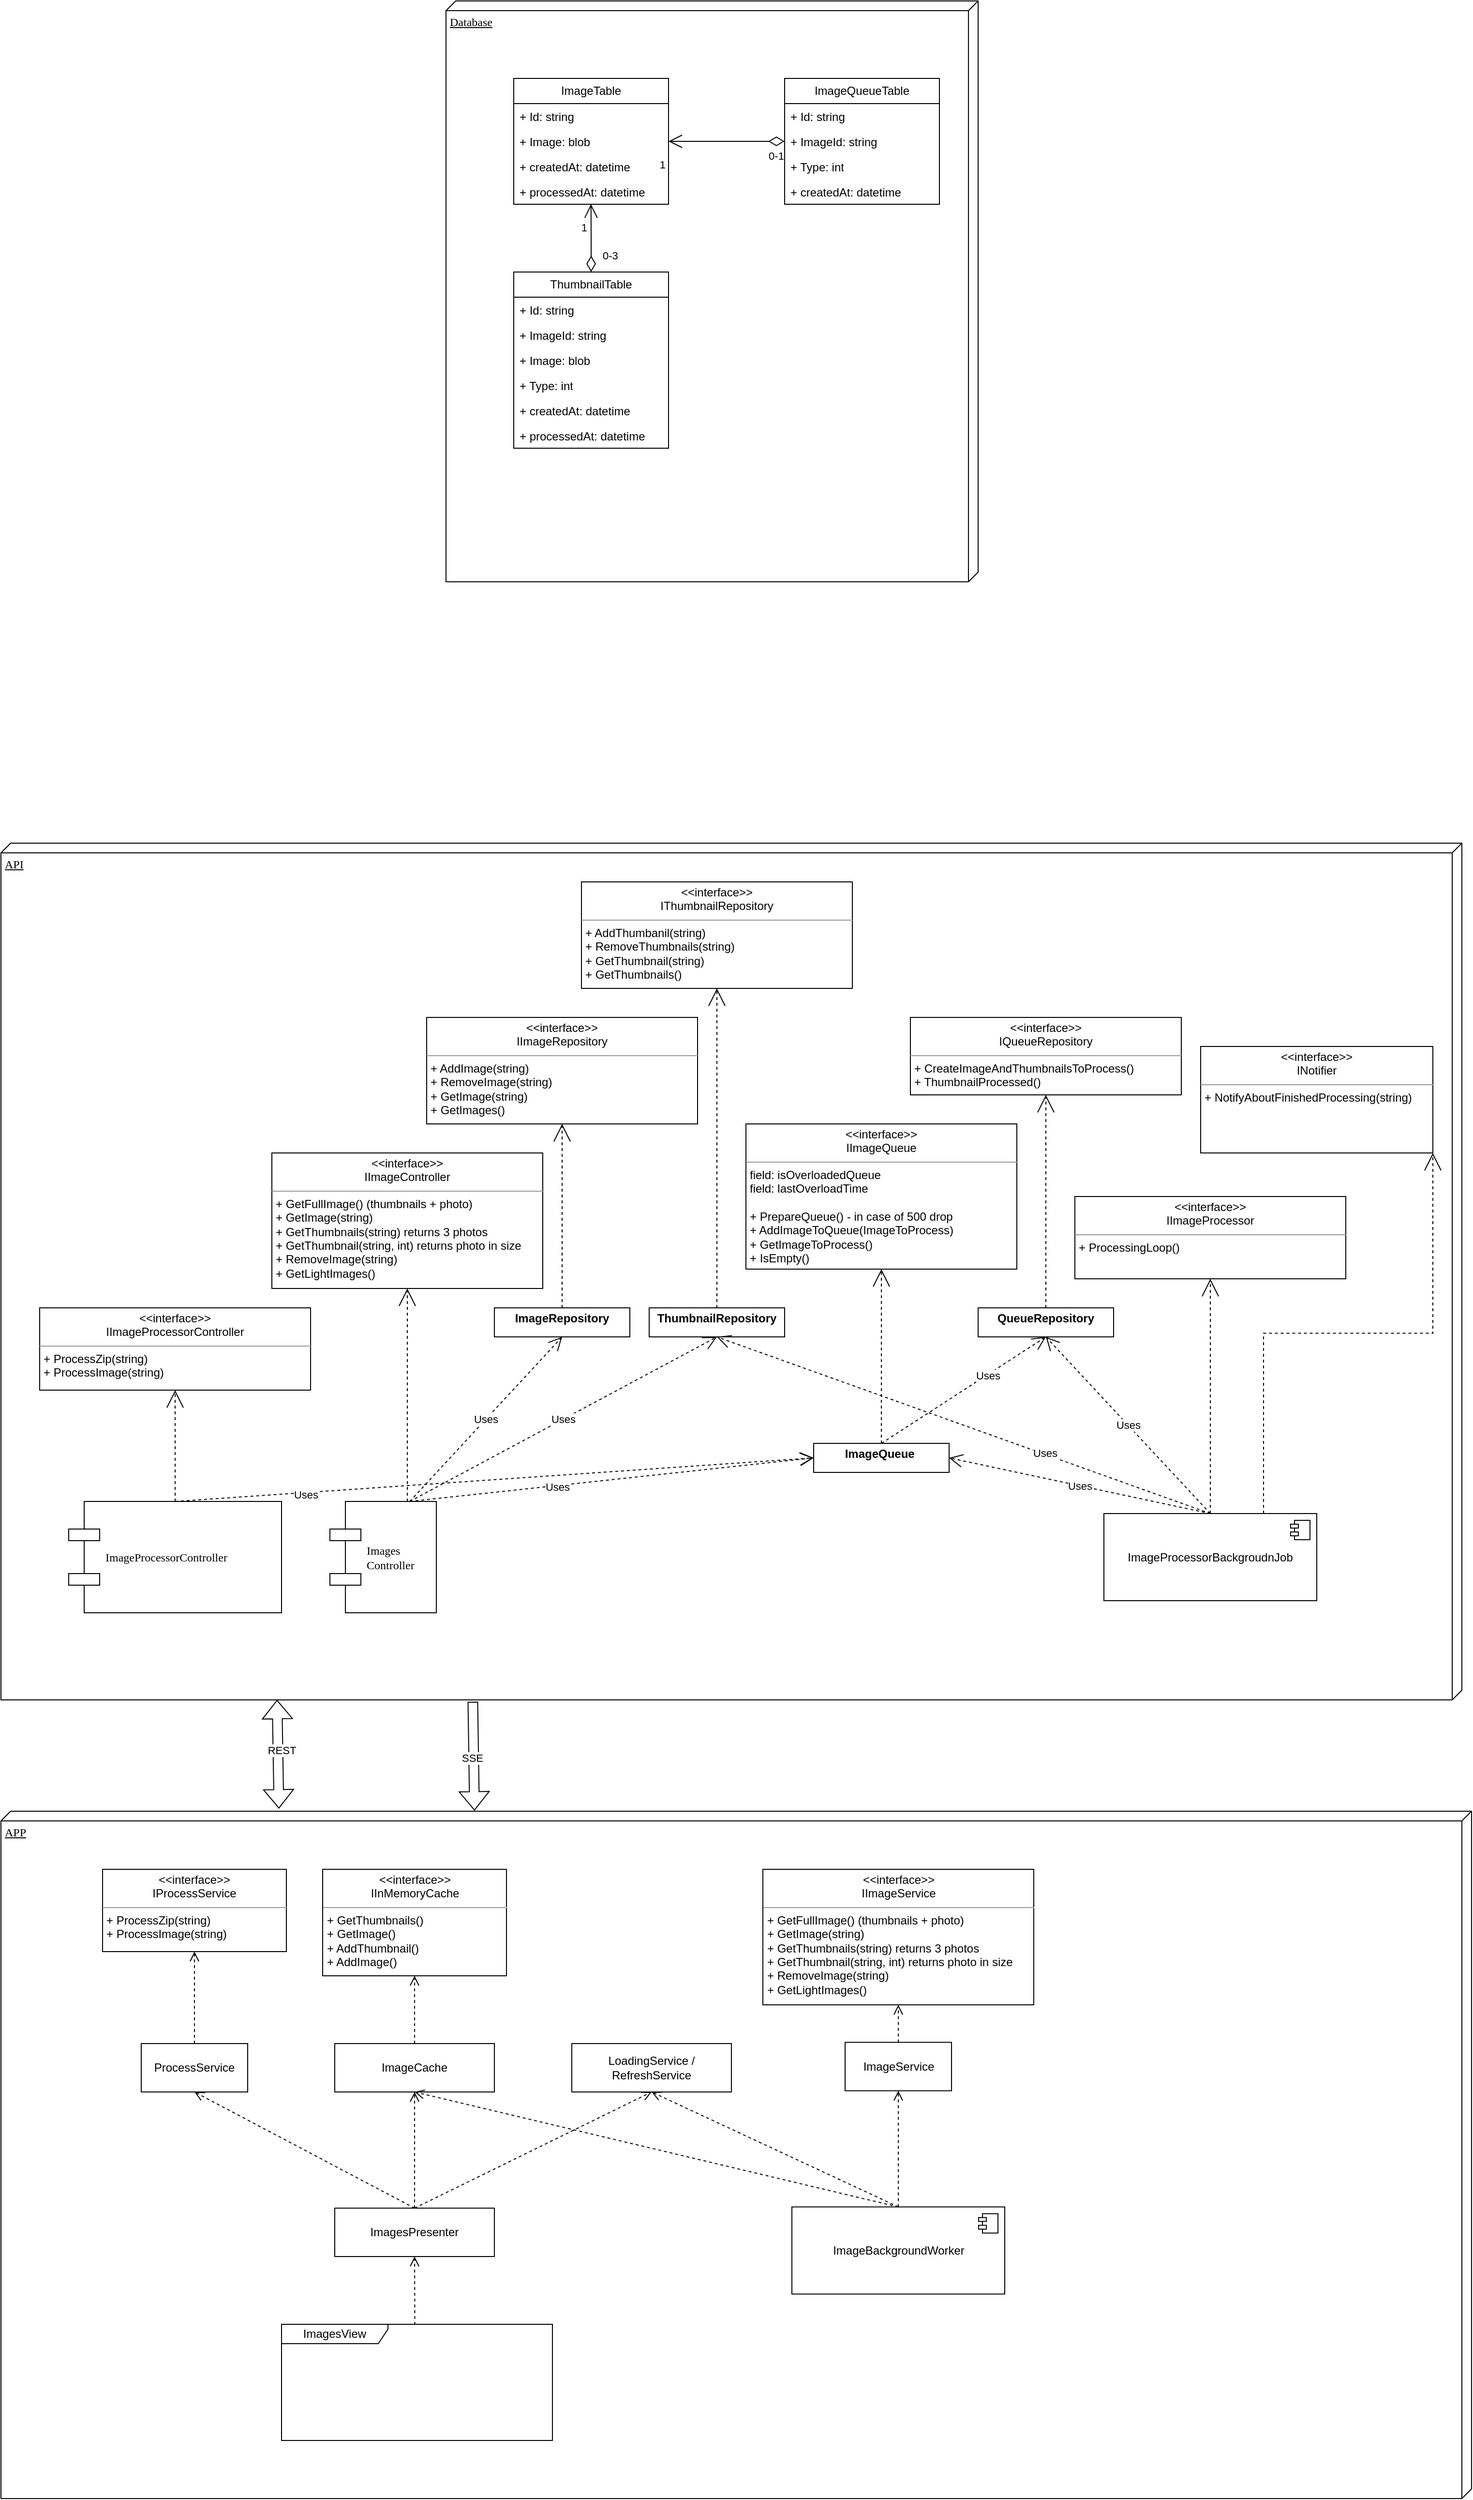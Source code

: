 <mxfile version="22.1.5" type="device">
  <diagram name="Page-1" id="5f0bae14-7c28-e335-631c-24af17079c00">
    <mxGraphModel dx="1684" dy="2190" grid="1" gridSize="10" guides="1" tooltips="1" connect="1" arrows="1" fold="1" page="1" pageScale="1" pageWidth="1100" pageHeight="850" background="none" math="0" shadow="0">
      <root>
        <mxCell id="0" />
        <mxCell id="1" parent="0" />
        <mxCell id="39150e848f15840c-1" value="API" style="verticalAlign=top;align=left;spacingTop=8;spacingLeft=2;spacingRight=12;shape=cube;size=10;direction=south;fontStyle=4;html=1;rounded=0;shadow=0;comic=0;labelBackgroundColor=none;strokeWidth=1;fontFamily=Verdana;fontSize=12" parent="1" vertex="1">
          <mxGeometry x="-210" y="-450" width="1510" height="885" as="geometry" />
        </mxCell>
        <mxCell id="39150e848f15840c-3" value="APP" style="verticalAlign=top;align=left;spacingTop=8;spacingLeft=2;spacingRight=12;shape=cube;size=10;direction=south;fontStyle=4;html=1;rounded=0;shadow=0;comic=0;labelBackgroundColor=none;strokeWidth=1;fontFamily=Verdana;fontSize=12" parent="1" vertex="1">
          <mxGeometry x="-210" y="550" width="1520" height="710" as="geometry" />
        </mxCell>
        <mxCell id="39150e848f15840c-5" value="Images &lt;br&gt;Controller" style="shape=component;align=left;spacingLeft=36;rounded=0;shadow=0;comic=0;labelBackgroundColor=none;strokeWidth=1;fontFamily=Verdana;fontSize=12;html=1;" parent="1" vertex="1">
          <mxGeometry x="130" y="230" width="110" height="115" as="geometry" />
        </mxCell>
        <mxCell id="39150e848f15840c-15" style="edgeStyle=orthogonalEdgeStyle;rounded=0;html=1;labelBackgroundColor=none;startArrow=none;startFill=0;startSize=8;endArrow=open;endFill=0;endSize=16;fontFamily=Verdana;fontSize=12;dashed=1;entryX=0.5;entryY=1;entryDx=0;entryDy=0;" parent="1" source="39150e848f15840c-5" target="XeWzCBWgDzsIYF1ibKdJ-19" edge="1">
          <mxGeometry relative="1" as="geometry">
            <Array as="points">
              <mxPoint x="210" y="20" />
              <mxPoint x="210" y="20" />
            </Array>
            <mxPoint x="150" y="30" as="targetPoint" />
          </mxGeometry>
        </mxCell>
        <mxCell id="XeWzCBWgDzsIYF1ibKdJ-2" value="" style="shape=flexArrow;endArrow=classic;startArrow=classic;html=1;rounded=0;entryX=1;entryY=0.811;entryDx=0;entryDy=0;entryPerimeter=0;exitX=-0.004;exitY=0.811;exitDx=0;exitDy=0;exitPerimeter=0;" parent="1" source="39150e848f15840c-3" target="39150e848f15840c-1" edge="1">
          <mxGeometry width="100" height="100" relative="1" as="geometry">
            <mxPoint x="340" y="520" as="sourcePoint" />
            <mxPoint x="360" y="380" as="targetPoint" />
            <Array as="points" />
          </mxGeometry>
        </mxCell>
        <mxCell id="XeWzCBWgDzsIYF1ibKdJ-4" value="REST" style="edgeLabel;html=1;align=center;verticalAlign=middle;resizable=0;points=[];" parent="XeWzCBWgDzsIYF1ibKdJ-2" vertex="1" connectable="0">
          <mxGeometry x="-0.224" y="-2" relative="1" as="geometry">
            <mxPoint x="1" y="-17" as="offset" />
          </mxGeometry>
        </mxCell>
        <mxCell id="XeWzCBWgDzsIYF1ibKdJ-5" value="" style="shape=flexArrow;endArrow=classic;html=1;rounded=0;exitX=1.002;exitY=0.677;exitDx=0;exitDy=0;exitPerimeter=0;entryX=-0.001;entryY=0.678;entryDx=0;entryDy=0;entryPerimeter=0;" parent="1" source="39150e848f15840c-1" target="39150e848f15840c-3" edge="1">
          <mxGeometry width="50" height="50" relative="1" as="geometry">
            <mxPoint x="410" y="510" as="sourcePoint" />
            <mxPoint x="420" y="610" as="targetPoint" />
          </mxGeometry>
        </mxCell>
        <mxCell id="XeWzCBWgDzsIYF1ibKdJ-6" value="SSE" style="edgeLabel;html=1;align=center;verticalAlign=middle;resizable=0;points=[];" parent="XeWzCBWgDzsIYF1ibKdJ-5" vertex="1" connectable="0">
          <mxGeometry x="0.036" y="4" relative="1" as="geometry">
            <mxPoint x="-6" as="offset" />
          </mxGeometry>
        </mxCell>
        <mxCell id="XeWzCBWgDzsIYF1ibKdJ-19" value="&lt;p style=&quot;margin:0px;margin-top:4px;text-align:center;&quot;&gt;&amp;lt;&amp;lt;interface&amp;gt;&amp;gt;&lt;br style=&quot;border-color: var(--border-color); font-family: Verdana;&quot;&gt;IImageController&lt;/p&gt;&lt;hr size=&quot;1&quot;&gt;&lt;p style=&quot;margin:0px;margin-left:4px;&quot;&gt;+ GetFullImage() (thumbnails + photo)&lt;br&gt;+ GetImage(string)&lt;/p&gt;&lt;p style=&quot;margin:0px;margin-left:4px;&quot;&gt;+ GetThumbnails(string) returns 3 photos&amp;nbsp;&lt;/p&gt;&lt;p style=&quot;margin:0px;margin-left:4px;&quot;&gt;+ GetThumbnail(string, int) returns photo in size&lt;br&gt;&lt;/p&gt;&lt;p style=&quot;margin:0px;margin-left:4px;&quot;&gt;+ RemoveImage(string)&lt;/p&gt;&lt;p style=&quot;margin:0px;margin-left:4px;&quot;&gt;+ GetLightImages()&lt;/p&gt;" style="verticalAlign=top;align=left;overflow=fill;fontSize=12;fontFamily=Helvetica;html=1;whiteSpace=wrap;" parent="1" vertex="1">
          <mxGeometry x="70" y="-130" width="280" height="140" as="geometry" />
        </mxCell>
        <mxCell id="XeWzCBWgDzsIYF1ibKdJ-20" value="&lt;p style=&quot;margin:0px;margin-top:4px;text-align:center;&quot;&gt;&amp;lt;&amp;lt;interface&amp;gt;&amp;gt;&lt;br style=&quot;border-color: var(--border-color); font-family: Verdana;&quot;&gt;IImageProcessorController&lt;/p&gt;&lt;hr size=&quot;1&quot;&gt;&lt;p style=&quot;margin:0px;margin-left:4px;&quot;&gt;+ ProcessZip(string)&lt;br&gt;+ ProcessImage(string)&lt;/p&gt;" style="verticalAlign=top;align=left;overflow=fill;fontSize=12;fontFamily=Helvetica;html=1;whiteSpace=wrap;" parent="1" vertex="1">
          <mxGeometry x="-170" y="30" width="280" height="85" as="geometry" />
        </mxCell>
        <mxCell id="XeWzCBWgDzsIYF1ibKdJ-21" value="ImageProcessorController" style="shape=component;align=left;spacingLeft=36;rounded=0;shadow=0;comic=0;labelBackgroundColor=none;strokeWidth=1;fontFamily=Verdana;fontSize=12;html=1;" parent="1" vertex="1">
          <mxGeometry x="-140" y="230" width="220" height="115" as="geometry" />
        </mxCell>
        <mxCell id="XeWzCBWgDzsIYF1ibKdJ-22" style="edgeStyle=orthogonalEdgeStyle;rounded=0;html=1;labelBackgroundColor=none;startArrow=none;startFill=0;startSize=8;endArrow=open;endFill=0;endSize=16;fontFamily=Verdana;fontSize=12;dashed=1;entryX=0.5;entryY=1;entryDx=0;entryDy=0;" parent="1" source="XeWzCBWgDzsIYF1ibKdJ-21" target="XeWzCBWgDzsIYF1ibKdJ-20" edge="1">
          <mxGeometry relative="1" as="geometry">
            <Array as="points" />
            <mxPoint x="480" y="-250" as="sourcePoint" />
            <mxPoint x="220" y="-20" as="targetPoint" />
          </mxGeometry>
        </mxCell>
        <mxCell id="XeWzCBWgDzsIYF1ibKdJ-23" value="&lt;p style=&quot;margin:0px;margin-top:4px;text-align:center;&quot;&gt;&amp;lt;&amp;lt;interface&amp;gt;&amp;gt;&lt;br style=&quot;border-color: var(--border-color); font-family: Verdana;&quot;&gt;IQueueRepository&lt;/p&gt;&lt;hr size=&quot;1&quot;&gt;&lt;p style=&quot;margin:0px;margin-left:4px;&quot;&gt;+ CreateImageAndThumbnailsToProcess()&lt;/p&gt;&lt;p style=&quot;margin:0px;margin-left:4px;&quot;&gt;+ ThumbnailProcessed()&lt;/p&gt;" style="verticalAlign=top;align=left;overflow=fill;fontSize=12;fontFamily=Helvetica;html=1;whiteSpace=wrap;" parent="1" vertex="1">
          <mxGeometry x="730" y="-270" width="280" height="80" as="geometry" />
        </mxCell>
        <mxCell id="XeWzCBWgDzsIYF1ibKdJ-24" value="&lt;p style=&quot;margin:0px;margin-top:4px;text-align:center;&quot;&gt;&amp;lt;&amp;lt;interface&amp;gt;&amp;gt;&lt;br style=&quot;border-color: var(--border-color); font-family: Verdana;&quot;&gt;IImageQueue&lt;/p&gt;&lt;hr size=&quot;1&quot;&gt;&lt;p style=&quot;margin:0px;margin-left:4px;&quot;&gt;field: isOverloadedQueue&lt;/p&gt;&lt;p style=&quot;margin:0px;margin-left:4px;&quot;&gt;field: lastOverloadTime&lt;/p&gt;&lt;p style=&quot;margin:0px;margin-left:4px;&quot;&gt;&lt;br&gt;&lt;/p&gt;&lt;p style=&quot;margin:0px;margin-left:4px;&quot;&gt;+ PrepareQueue() - in case of 500 drop&lt;/p&gt;&lt;p style=&quot;margin:0px;margin-left:4px;&quot;&gt;+ AddImageToQueue(ImageToProcess)&lt;/p&gt;&lt;p style=&quot;margin:0px;margin-left:4px;&quot;&gt;+ GetImageToProcess()&lt;/p&gt;&lt;p style=&quot;margin:0px;margin-left:4px;&quot;&gt;+ IsEmpty()&lt;/p&gt;" style="verticalAlign=top;align=left;overflow=fill;fontSize=12;fontFamily=Helvetica;html=1;whiteSpace=wrap;" parent="1" vertex="1">
          <mxGeometry x="560" y="-160" width="280" height="150" as="geometry" />
        </mxCell>
        <mxCell id="XeWzCBWgDzsIYF1ibKdJ-25" value="&lt;p style=&quot;margin:0px;margin-top:4px;text-align:center;&quot;&gt;&amp;lt;&amp;lt;interface&amp;gt;&amp;gt;&lt;br style=&quot;border-color: var(--border-color); font-family: Verdana;&quot;&gt;IImageProcessor&lt;/p&gt;&lt;hr size=&quot;1&quot;&gt;&lt;p style=&quot;margin:0px;margin-left:4px;&quot;&gt;+ ProcessingLoop()&lt;/p&gt;" style="verticalAlign=top;align=left;overflow=fill;fontSize=12;fontFamily=Helvetica;html=1;whiteSpace=wrap;" parent="1" vertex="1">
          <mxGeometry x="900" y="-85" width="280" height="85" as="geometry" />
        </mxCell>
        <mxCell id="XeWzCBWgDzsIYF1ibKdJ-26" value="&lt;p style=&quot;margin:0px;margin-top:4px;text-align:center;&quot;&gt;&lt;b&gt;ImageQueue&lt;/b&gt;&lt;span style=&quot;background-color: initial; text-align: left;&quot;&gt;&amp;nbsp;&lt;/span&gt;&lt;/p&gt;" style="verticalAlign=top;align=left;overflow=fill;fontSize=12;fontFamily=Helvetica;html=1;whiteSpace=wrap;" parent="1" vertex="1">
          <mxGeometry x="630" y="170" width="140" height="30" as="geometry" />
        </mxCell>
        <mxCell id="XeWzCBWgDzsIYF1ibKdJ-28" value="Uses" style="endArrow=open;endSize=12;dashed=1;html=1;rounded=0;entryX=0;entryY=0.5;entryDx=0;entryDy=0;exitX=0.5;exitY=0;exitDx=0;exitDy=0;" parent="1" source="XeWzCBWgDzsIYF1ibKdJ-21" target="XeWzCBWgDzsIYF1ibKdJ-26" edge="1">
          <mxGeometry x="-0.59" y="-2" width="160" relative="1" as="geometry">
            <mxPoint x="560" y="50" as="sourcePoint" />
            <mxPoint x="720" y="50" as="targetPoint" />
            <Array as="points" />
            <mxPoint as="offset" />
          </mxGeometry>
        </mxCell>
        <mxCell id="XeWzCBWgDzsIYF1ibKdJ-29" value="Uses" style="endArrow=open;endSize=12;dashed=1;html=1;rounded=0;exitX=0.75;exitY=0;exitDx=0;exitDy=0;entryX=0;entryY=0.5;entryDx=0;entryDy=0;" parent="1" source="39150e848f15840c-5" target="XeWzCBWgDzsIYF1ibKdJ-26" edge="1">
          <mxGeometry x="-0.272" y="-1" width="160" relative="1" as="geometry">
            <mxPoint x="400" y="240" as="sourcePoint" />
            <mxPoint x="640" y="180" as="targetPoint" />
            <mxPoint as="offset" />
          </mxGeometry>
        </mxCell>
        <mxCell id="XeWzCBWgDzsIYF1ibKdJ-30" style="edgeStyle=orthogonalEdgeStyle;rounded=0;html=1;labelBackgroundColor=none;startArrow=none;startFill=0;startSize=8;endArrow=open;endFill=0;endSize=16;fontFamily=Verdana;fontSize=12;dashed=1;entryX=0.5;entryY=1;entryDx=0;entryDy=0;exitX=0.5;exitY=0;exitDx=0;exitDy=0;" parent="1" source="XeWzCBWgDzsIYF1ibKdJ-26" target="XeWzCBWgDzsIYF1ibKdJ-24" edge="1">
          <mxGeometry relative="1" as="geometry">
            <Array as="points" />
            <mxPoint x="400" y="240" as="sourcePoint" />
            <mxPoint x="400" y="90" as="targetPoint" />
          </mxGeometry>
        </mxCell>
        <mxCell id="XeWzCBWgDzsIYF1ibKdJ-32" value="ImageProcessorBackgroudnJob" style="html=1;dropTarget=0;whiteSpace=wrap;" parent="1" vertex="1">
          <mxGeometry x="930" y="242.5" width="220" height="90" as="geometry" />
        </mxCell>
        <mxCell id="XeWzCBWgDzsIYF1ibKdJ-33" value="" style="shape=module;jettyWidth=8;jettyHeight=4;" parent="XeWzCBWgDzsIYF1ibKdJ-32" vertex="1">
          <mxGeometry x="1" width="20" height="20" relative="1" as="geometry">
            <mxPoint x="-27" y="7" as="offset" />
          </mxGeometry>
        </mxCell>
        <mxCell id="XeWzCBWgDzsIYF1ibKdJ-34" value="Uses" style="endArrow=open;endSize=12;dashed=1;html=1;rounded=0;entryX=1;entryY=0.5;entryDx=0;entryDy=0;exitX=0.5;exitY=0;exitDx=0;exitDy=0;" parent="1" source="XeWzCBWgDzsIYF1ibKdJ-32" target="XeWzCBWgDzsIYF1ibKdJ-26" edge="1">
          <mxGeometry width="160" relative="1" as="geometry">
            <mxPoint x="400" y="240" as="sourcePoint" />
            <mxPoint x="620" y="180" as="targetPoint" />
          </mxGeometry>
        </mxCell>
        <mxCell id="XeWzCBWgDzsIYF1ibKdJ-36" style="edgeStyle=orthogonalEdgeStyle;rounded=0;html=1;labelBackgroundColor=none;startArrow=none;startFill=0;startSize=8;endArrow=open;endFill=0;endSize=16;fontFamily=Verdana;fontSize=12;dashed=1;entryX=0.5;entryY=1;entryDx=0;entryDy=0;exitX=0.5;exitY=0;exitDx=0;exitDy=0;" parent="1" source="XeWzCBWgDzsIYF1ibKdJ-32" target="XeWzCBWgDzsIYF1ibKdJ-25" edge="1">
          <mxGeometry relative="1" as="geometry">
            <Array as="points" />
            <mxPoint x="620" y="150" as="sourcePoint" />
            <mxPoint x="620" as="targetPoint" />
          </mxGeometry>
        </mxCell>
        <mxCell id="XeWzCBWgDzsIYF1ibKdJ-37" value="&lt;p style=&quot;margin:0px;margin-top:4px;text-align:center;&quot;&gt;&amp;lt;&amp;lt;interface&amp;gt;&amp;gt;&lt;br style=&quot;border-color: var(--border-color); font-family: Verdana;&quot;&gt;IImageRepository&lt;/p&gt;&lt;hr size=&quot;1&quot;&gt;&lt;p style=&quot;margin:0px;margin-left:4px;&quot;&gt;+ AddImage(string&lt;span style=&quot;background-color: initial;&quot;&gt;)&lt;/span&gt;&lt;/p&gt;&lt;p style=&quot;margin:0px;margin-left:4px;&quot;&gt;&lt;span style=&quot;background-color: initial;&quot;&gt;+ RemoveImage(string)&lt;/span&gt;&lt;/p&gt;&lt;p style=&quot;margin:0px;margin-left:4px;&quot;&gt;+ GetImage(string)&lt;/p&gt;&lt;p style=&quot;margin:0px;margin-left:4px;&quot;&gt;+ GetImages()&lt;/p&gt;" style="verticalAlign=top;align=left;overflow=fill;fontSize=12;fontFamily=Helvetica;html=1;whiteSpace=wrap;" parent="1" vertex="1">
          <mxGeometry x="230" y="-270" width="280" height="110" as="geometry" />
        </mxCell>
        <mxCell id="XeWzCBWgDzsIYF1ibKdJ-38" value="Database" style="verticalAlign=top;align=left;spacingTop=8;spacingLeft=2;spacingRight=12;shape=cube;size=10;direction=south;fontStyle=4;html=1;rounded=0;shadow=0;comic=0;labelBackgroundColor=none;strokeWidth=1;fontFamily=Verdana;fontSize=12" parent="1" vertex="1">
          <mxGeometry x="250" y="-1320" width="550" height="600" as="geometry" />
        </mxCell>
        <mxCell id="XeWzCBWgDzsIYF1ibKdJ-40" value="ImageTable" style="swimlane;fontStyle=0;childLayout=stackLayout;horizontal=1;startSize=26;fillColor=none;horizontalStack=0;resizeParent=1;resizeParentMax=0;resizeLast=0;collapsible=1;marginBottom=0;whiteSpace=wrap;html=1;" parent="1" vertex="1">
          <mxGeometry x="320" y="-1240" width="160" height="130" as="geometry">
            <mxRectangle x="110" y="-1250" width="100" height="30" as="alternateBounds" />
          </mxGeometry>
        </mxCell>
        <mxCell id="XeWzCBWgDzsIYF1ibKdJ-41" value="+ Id: string" style="text;strokeColor=none;fillColor=none;align=left;verticalAlign=top;spacingLeft=4;spacingRight=4;overflow=hidden;rotatable=0;points=[[0,0.5],[1,0.5]];portConstraint=eastwest;whiteSpace=wrap;html=1;" parent="XeWzCBWgDzsIYF1ibKdJ-40" vertex="1">
          <mxGeometry y="26" width="160" height="26" as="geometry" />
        </mxCell>
        <mxCell id="XeWzCBWgDzsIYF1ibKdJ-42" value="+ Image: blob" style="text;strokeColor=none;fillColor=none;align=left;verticalAlign=top;spacingLeft=4;spacingRight=4;overflow=hidden;rotatable=0;points=[[0,0.5],[1,0.5]];portConstraint=eastwest;whiteSpace=wrap;html=1;" parent="XeWzCBWgDzsIYF1ibKdJ-40" vertex="1">
          <mxGeometry y="52" width="160" height="26" as="geometry" />
        </mxCell>
        <mxCell id="XeWzCBWgDzsIYF1ibKdJ-43" value="+ createdAt: datetime&lt;br&gt;" style="text;strokeColor=none;fillColor=none;align=left;verticalAlign=top;spacingLeft=4;spacingRight=4;overflow=hidden;rotatable=0;points=[[0,0.5],[1,0.5]];portConstraint=eastwest;whiteSpace=wrap;html=1;" parent="XeWzCBWgDzsIYF1ibKdJ-40" vertex="1">
          <mxGeometry y="78" width="160" height="26" as="geometry" />
        </mxCell>
        <mxCell id="XeWzCBWgDzsIYF1ibKdJ-44" value="+ processedAt: datetime" style="text;strokeColor=none;fillColor=none;align=left;verticalAlign=top;spacingLeft=4;spacingRight=4;overflow=hidden;rotatable=0;points=[[0,0.5],[1,0.5]];portConstraint=eastwest;whiteSpace=wrap;html=1;" parent="XeWzCBWgDzsIYF1ibKdJ-40" vertex="1">
          <mxGeometry y="104" width="160" height="26" as="geometry" />
        </mxCell>
        <mxCell id="XeWzCBWgDzsIYF1ibKdJ-55" value="ThumbnailTable" style="swimlane;fontStyle=0;childLayout=stackLayout;horizontal=1;startSize=26;fillColor=none;horizontalStack=0;resizeParent=1;resizeParentMax=0;resizeLast=0;collapsible=1;marginBottom=0;whiteSpace=wrap;html=1;" parent="1" vertex="1">
          <mxGeometry x="320" y="-1040" width="160" height="182" as="geometry">
            <mxRectangle x="110" y="-1250" width="100" height="30" as="alternateBounds" />
          </mxGeometry>
        </mxCell>
        <mxCell id="XeWzCBWgDzsIYF1ibKdJ-62" value="+ Id: string&lt;br&gt;&lt;br&gt;" style="text;strokeColor=none;fillColor=none;align=left;verticalAlign=top;spacingLeft=4;spacingRight=4;overflow=hidden;rotatable=0;points=[[0,0.5],[1,0.5]];portConstraint=eastwest;whiteSpace=wrap;html=1;" parent="XeWzCBWgDzsIYF1ibKdJ-55" vertex="1">
          <mxGeometry y="26" width="160" height="26" as="geometry" />
        </mxCell>
        <mxCell id="XeWzCBWgDzsIYF1ibKdJ-56" value="+ ImageId: string&lt;br&gt;" style="text;strokeColor=none;fillColor=none;align=left;verticalAlign=top;spacingLeft=4;spacingRight=4;overflow=hidden;rotatable=0;points=[[0,0.5],[1,0.5]];portConstraint=eastwest;whiteSpace=wrap;html=1;" parent="XeWzCBWgDzsIYF1ibKdJ-55" vertex="1">
          <mxGeometry y="52" width="160" height="26" as="geometry" />
        </mxCell>
        <mxCell id="XeWzCBWgDzsIYF1ibKdJ-57" value="+ Image: blob" style="text;strokeColor=none;fillColor=none;align=left;verticalAlign=top;spacingLeft=4;spacingRight=4;overflow=hidden;rotatable=0;points=[[0,0.5],[1,0.5]];portConstraint=eastwest;whiteSpace=wrap;html=1;" parent="XeWzCBWgDzsIYF1ibKdJ-55" vertex="1">
          <mxGeometry y="78" width="160" height="26" as="geometry" />
        </mxCell>
        <mxCell id="XeWzCBWgDzsIYF1ibKdJ-78" value="+ Type: int" style="text;strokeColor=none;fillColor=none;align=left;verticalAlign=top;spacingLeft=4;spacingRight=4;overflow=hidden;rotatable=0;points=[[0,0.5],[1,0.5]];portConstraint=eastwest;whiteSpace=wrap;html=1;" parent="XeWzCBWgDzsIYF1ibKdJ-55" vertex="1">
          <mxGeometry y="104" width="160" height="26" as="geometry" />
        </mxCell>
        <mxCell id="XeWzCBWgDzsIYF1ibKdJ-58" value="+ createdAt: datetime&lt;br&gt;" style="text;strokeColor=none;fillColor=none;align=left;verticalAlign=top;spacingLeft=4;spacingRight=4;overflow=hidden;rotatable=0;points=[[0,0.5],[1,0.5]];portConstraint=eastwest;whiteSpace=wrap;html=1;" parent="XeWzCBWgDzsIYF1ibKdJ-55" vertex="1">
          <mxGeometry y="130" width="160" height="26" as="geometry" />
        </mxCell>
        <mxCell id="XeWzCBWgDzsIYF1ibKdJ-59" value="+ processedAt: datetime" style="text;strokeColor=none;fillColor=none;align=left;verticalAlign=top;spacingLeft=4;spacingRight=4;overflow=hidden;rotatable=0;points=[[0,0.5],[1,0.5]];portConstraint=eastwest;whiteSpace=wrap;html=1;" parent="XeWzCBWgDzsIYF1ibKdJ-55" vertex="1">
          <mxGeometry y="156" width="160" height="26" as="geometry" />
        </mxCell>
        <mxCell id="XeWzCBWgDzsIYF1ibKdJ-73" value="ImageQueueTable" style="swimlane;fontStyle=0;childLayout=stackLayout;horizontal=1;startSize=26;fillColor=none;horizontalStack=0;resizeParent=1;resizeParentMax=0;resizeLast=0;collapsible=1;marginBottom=0;whiteSpace=wrap;html=1;" parent="1" vertex="1">
          <mxGeometry x="600" y="-1240" width="160" height="130" as="geometry">
            <mxRectangle x="110" y="-1250" width="100" height="30" as="alternateBounds" />
          </mxGeometry>
        </mxCell>
        <mxCell id="XeWzCBWgDzsIYF1ibKdJ-74" value="+ Id: string" style="text;strokeColor=none;fillColor=none;align=left;verticalAlign=top;spacingLeft=4;spacingRight=4;overflow=hidden;rotatable=0;points=[[0,0.5],[1,0.5]];portConstraint=eastwest;whiteSpace=wrap;html=1;" parent="XeWzCBWgDzsIYF1ibKdJ-73" vertex="1">
          <mxGeometry y="26" width="160" height="26" as="geometry" />
        </mxCell>
        <mxCell id="XeWzCBWgDzsIYF1ibKdJ-75" value="+ ImageId: string" style="text;strokeColor=none;fillColor=none;align=left;verticalAlign=top;spacingLeft=4;spacingRight=4;overflow=hidden;rotatable=0;points=[[0,0.5],[1,0.5]];portConstraint=eastwest;whiteSpace=wrap;html=1;" parent="XeWzCBWgDzsIYF1ibKdJ-73" vertex="1">
          <mxGeometry y="52" width="160" height="26" as="geometry" />
        </mxCell>
        <mxCell id="XeWzCBWgDzsIYF1ibKdJ-85" value="+ Type: int" style="text;strokeColor=none;fillColor=none;align=left;verticalAlign=top;spacingLeft=4;spacingRight=4;overflow=hidden;rotatable=0;points=[[0,0.5],[1,0.5]];portConstraint=eastwest;whiteSpace=wrap;html=1;" parent="XeWzCBWgDzsIYF1ibKdJ-73" vertex="1">
          <mxGeometry y="78" width="160" height="26" as="geometry" />
        </mxCell>
        <mxCell id="XeWzCBWgDzsIYF1ibKdJ-76" value="+ createdAt: datetime&lt;br&gt;" style="text;strokeColor=none;fillColor=none;align=left;verticalAlign=top;spacingLeft=4;spacingRight=4;overflow=hidden;rotatable=0;points=[[0,0.5],[1,0.5]];portConstraint=eastwest;whiteSpace=wrap;html=1;" parent="XeWzCBWgDzsIYF1ibKdJ-73" vertex="1">
          <mxGeometry y="104" width="160" height="26" as="geometry" />
        </mxCell>
        <mxCell id="XeWzCBWgDzsIYF1ibKdJ-82" value="" style="endArrow=open;html=1;endSize=12;startArrow=diamondThin;startSize=14;startFill=0;edgeStyle=orthogonalEdgeStyle;rounded=0;entryX=0.499;entryY=0.996;entryDx=0;entryDy=0;entryPerimeter=0;exitX=0.5;exitY=0;exitDx=0;exitDy=0;" parent="1" source="XeWzCBWgDzsIYF1ibKdJ-55" target="XeWzCBWgDzsIYF1ibKdJ-44" edge="1">
          <mxGeometry relative="1" as="geometry">
            <mxPoint x="450" y="-1070" as="sourcePoint" />
            <mxPoint x="610" y="-1070" as="targetPoint" />
          </mxGeometry>
        </mxCell>
        <mxCell id="XeWzCBWgDzsIYF1ibKdJ-83" value="0-3" style="edgeLabel;resizable=0;html=1;align=left;verticalAlign=top;" parent="XeWzCBWgDzsIYF1ibKdJ-82" connectable="0" vertex="1">
          <mxGeometry x="-1" relative="1" as="geometry">
            <mxPoint x="10" y="-30" as="offset" />
          </mxGeometry>
        </mxCell>
        <mxCell id="XeWzCBWgDzsIYF1ibKdJ-84" value="1" style="edgeLabel;resizable=0;html=1;align=right;verticalAlign=top;" parent="XeWzCBWgDzsIYF1ibKdJ-82" connectable="0" vertex="1">
          <mxGeometry x="1" relative="1" as="geometry">
            <mxPoint x="-3" y="11" as="offset" />
          </mxGeometry>
        </mxCell>
        <mxCell id="XeWzCBWgDzsIYF1ibKdJ-90" value="" style="endArrow=open;html=1;endSize=12;startArrow=diamondThin;startSize=14;startFill=0;edgeStyle=orthogonalEdgeStyle;rounded=0;entryX=1;entryY=0.5;entryDx=0;entryDy=0;exitX=0;exitY=0.5;exitDx=0;exitDy=0;" parent="1" source="XeWzCBWgDzsIYF1ibKdJ-75" target="XeWzCBWgDzsIYF1ibKdJ-42" edge="1">
          <mxGeometry relative="1" as="geometry">
            <mxPoint x="410" y="-1030" as="sourcePoint" />
            <mxPoint x="410" y="-1100" as="targetPoint" />
          </mxGeometry>
        </mxCell>
        <mxCell id="XeWzCBWgDzsIYF1ibKdJ-92" value="1" style="edgeLabel;resizable=0;html=1;align=right;verticalAlign=top;" parent="XeWzCBWgDzsIYF1ibKdJ-90" connectable="0" vertex="1">
          <mxGeometry x="1" relative="1" as="geometry">
            <mxPoint x="-3" y="11" as="offset" />
          </mxGeometry>
        </mxCell>
        <mxCell id="XeWzCBWgDzsIYF1ibKdJ-93" value="0-1" style="edgeLabel;html=1;align=center;verticalAlign=middle;resizable=0;points=[];" parent="XeWzCBWgDzsIYF1ibKdJ-90" vertex="1" connectable="0">
          <mxGeometry x="-0.842" y="1" relative="1" as="geometry">
            <mxPoint y="14" as="offset" />
          </mxGeometry>
        </mxCell>
        <mxCell id="XeWzCBWgDzsIYF1ibKdJ-94" value="&lt;p style=&quot;margin:0px;margin-top:4px;text-align:center;&quot;&gt;&amp;lt;&amp;lt;interface&amp;gt;&amp;gt;&lt;br style=&quot;border-color: var(--border-color); font-family: Verdana;&quot;&gt;IThumbnailRepository&lt;/p&gt;&lt;hr size=&quot;1&quot;&gt;&lt;p style=&quot;margin:0px;margin-left:4px;&quot;&gt;+ AddThumbanil(string&lt;span style=&quot;background-color: initial;&quot;&gt;)&lt;/span&gt;&lt;/p&gt;&lt;p style=&quot;margin:0px;margin-left:4px;&quot;&gt;&lt;span style=&quot;background-color: initial;&quot;&gt;+ RemoveThumbnails(string)&lt;/span&gt;&lt;/p&gt;&lt;p style=&quot;margin:0px;margin-left:4px;&quot;&gt;+ GetThumbnail(string)&lt;/p&gt;&lt;p style=&quot;margin:0px;margin-left:4px;&quot;&gt;+ GetThumbnails()&lt;/p&gt;" style="verticalAlign=top;align=left;overflow=fill;fontSize=12;fontFamily=Helvetica;html=1;whiteSpace=wrap;" parent="1" vertex="1">
          <mxGeometry x="390" y="-410" width="280" height="110" as="geometry" />
        </mxCell>
        <mxCell id="XeWzCBWgDzsIYF1ibKdJ-95" value="&lt;p style=&quot;margin:0px;margin-top:4px;text-align:center;&quot;&gt;&lt;b&gt;ImageRepository&lt;/b&gt;&lt;/p&gt;&lt;p style=&quot;margin:0px;margin-top:4px;text-align:center;&quot;&gt;&lt;b&gt;&lt;br&gt;&lt;/b&gt;&lt;/p&gt;" style="verticalAlign=top;align=left;overflow=fill;fontSize=12;fontFamily=Helvetica;html=1;whiteSpace=wrap;" parent="1" vertex="1">
          <mxGeometry x="300" y="30" width="140" height="30" as="geometry" />
        </mxCell>
        <mxCell id="XeWzCBWgDzsIYF1ibKdJ-96" value="&lt;p style=&quot;margin:0px;margin-top:4px;text-align:center;&quot;&gt;&lt;b&gt;ThumbnailRepository&lt;/b&gt;&lt;/p&gt;" style="verticalAlign=top;align=left;overflow=fill;fontSize=12;fontFamily=Helvetica;html=1;whiteSpace=wrap;" parent="1" vertex="1">
          <mxGeometry x="460" y="30" width="140" height="30" as="geometry" />
        </mxCell>
        <mxCell id="XeWzCBWgDzsIYF1ibKdJ-97" value="&lt;p style=&quot;margin:0px;margin-top:4px;text-align:center;&quot;&gt;&lt;b&gt;QueueRepository&lt;/b&gt;&lt;/p&gt;&lt;p style=&quot;margin:0px;margin-top:4px;text-align:center;&quot;&gt;&lt;b&gt;&lt;br&gt;&lt;/b&gt;&lt;/p&gt;" style="verticalAlign=top;align=left;overflow=fill;fontSize=12;fontFamily=Helvetica;html=1;whiteSpace=wrap;" parent="1" vertex="1">
          <mxGeometry x="800" y="30" width="140" height="30" as="geometry" />
        </mxCell>
        <mxCell id="XeWzCBWgDzsIYF1ibKdJ-98" style="edgeStyle=orthogonalEdgeStyle;rounded=0;html=1;labelBackgroundColor=none;startArrow=none;startFill=0;startSize=8;endArrow=open;endFill=0;endSize=16;fontFamily=Verdana;fontSize=12;dashed=1;exitX=0.5;exitY=0;exitDx=0;exitDy=0;entryX=0.5;entryY=1;entryDx=0;entryDy=0;" parent="1" source="XeWzCBWgDzsIYF1ibKdJ-97" target="XeWzCBWgDzsIYF1ibKdJ-23" edge="1">
          <mxGeometry relative="1" as="geometry">
            <Array as="points" />
            <mxPoint x="10" y="-255" as="sourcePoint" />
            <mxPoint x="870" y="-170" as="targetPoint" />
          </mxGeometry>
        </mxCell>
        <mxCell id="XeWzCBWgDzsIYF1ibKdJ-99" style="edgeStyle=orthogonalEdgeStyle;rounded=0;html=1;labelBackgroundColor=none;startArrow=none;startFill=0;startSize=8;endArrow=open;endFill=0;endSize=16;fontFamily=Verdana;fontSize=12;dashed=1;entryX=0.5;entryY=1;entryDx=0;entryDy=0;exitX=0.5;exitY=0;exitDx=0;exitDy=0;" parent="1" source="XeWzCBWgDzsIYF1ibKdJ-95" target="XeWzCBWgDzsIYF1ibKdJ-37" edge="1">
          <mxGeometry relative="1" as="geometry">
            <Array as="points" />
            <mxPoint x="240" y="-330" as="sourcePoint" />
            <mxPoint x="240" y="-525" as="targetPoint" />
          </mxGeometry>
        </mxCell>
        <mxCell id="XeWzCBWgDzsIYF1ibKdJ-100" style="edgeStyle=orthogonalEdgeStyle;rounded=0;html=1;labelBackgroundColor=none;startArrow=none;startFill=0;startSize=8;endArrow=open;endFill=0;endSize=16;fontFamily=Verdana;fontSize=12;dashed=1;entryX=0.5;entryY=1;entryDx=0;entryDy=0;exitX=0.5;exitY=0;exitDx=0;exitDy=0;" parent="1" source="XeWzCBWgDzsIYF1ibKdJ-96" target="XeWzCBWgDzsIYF1ibKdJ-94" edge="1">
          <mxGeometry relative="1" as="geometry">
            <Array as="points" />
            <mxPoint x="420" y="-330" as="sourcePoint" />
            <mxPoint x="420" y="-375" as="targetPoint" />
          </mxGeometry>
        </mxCell>
        <mxCell id="XeWzCBWgDzsIYF1ibKdJ-101" value="Uses" style="endArrow=open;endSize=12;dashed=1;html=1;rounded=0;entryX=0.5;entryY=1;entryDx=0;entryDy=0;exitX=0.75;exitY=0;exitDx=0;exitDy=0;" parent="1" source="39150e848f15840c-5" target="XeWzCBWgDzsIYF1ibKdJ-95" edge="1">
          <mxGeometry width="160" relative="1" as="geometry">
            <mxPoint x="300" y="160" as="sourcePoint" />
            <mxPoint x="710" y="180" as="targetPoint" />
          </mxGeometry>
        </mxCell>
        <mxCell id="XeWzCBWgDzsIYF1ibKdJ-102" value="Uses" style="endArrow=open;endSize=12;dashed=1;html=1;rounded=0;entryX=0.5;entryY=1;entryDx=0;entryDy=0;exitX=0.5;exitY=0;exitDx=0;exitDy=0;" parent="1" source="XeWzCBWgDzsIYF1ibKdJ-26" target="XeWzCBWgDzsIYF1ibKdJ-97" edge="1">
          <mxGeometry x="0.288" y="-1" width="160" relative="1" as="geometry">
            <mxPoint x="223" y="240" as="sourcePoint" />
            <mxPoint x="380" y="140" as="targetPoint" />
            <mxPoint as="offset" />
          </mxGeometry>
        </mxCell>
        <mxCell id="XeWzCBWgDzsIYF1ibKdJ-103" value="Uses" style="endArrow=open;endSize=12;dashed=1;html=1;rounded=0;entryX=0.5;entryY=1;entryDx=0;entryDy=0;exitX=0.75;exitY=0;exitDx=0;exitDy=0;" parent="1" source="39150e848f15840c-5" target="XeWzCBWgDzsIYF1ibKdJ-96" edge="1">
          <mxGeometry width="160" relative="1" as="geometry">
            <mxPoint x="223" y="240" as="sourcePoint" />
            <mxPoint x="380" y="140" as="targetPoint" />
          </mxGeometry>
        </mxCell>
        <mxCell id="XeWzCBWgDzsIYF1ibKdJ-104" value="Uses" style="endArrow=open;endSize=12;dashed=1;html=1;rounded=0;entryX=0.5;entryY=1;entryDx=0;entryDy=0;exitX=0.5;exitY=0;exitDx=0;exitDy=0;" parent="1" source="XeWzCBWgDzsIYF1ibKdJ-32" target="XeWzCBWgDzsIYF1ibKdJ-97" edge="1">
          <mxGeometry width="160" relative="1" as="geometry">
            <mxPoint x="710" y="150" as="sourcePoint" />
            <mxPoint x="880" y="70" as="targetPoint" />
          </mxGeometry>
        </mxCell>
        <mxCell id="XeWzCBWgDzsIYF1ibKdJ-105" value="Uses" style="endArrow=open;endSize=12;dashed=1;html=1;rounded=0;entryX=0.5;entryY=1;entryDx=0;entryDy=0;exitX=0.5;exitY=0;exitDx=0;exitDy=0;" parent="1" source="XeWzCBWgDzsIYF1ibKdJ-32" target="XeWzCBWgDzsIYF1ibKdJ-96" edge="1">
          <mxGeometry x="-0.331" y="-2" width="160" relative="1" as="geometry">
            <mxPoint x="1020" y="200" as="sourcePoint" />
            <mxPoint x="880" y="70" as="targetPoint" />
            <mxPoint x="-1" as="offset" />
          </mxGeometry>
        </mxCell>
        <mxCell id="XeWzCBWgDzsIYF1ibKdJ-106" value="&lt;p style=&quot;margin:0px;margin-top:4px;text-align:center;&quot;&gt;&amp;lt;&amp;lt;interface&amp;gt;&amp;gt;&lt;br style=&quot;border-color: var(--border-color); font-family: Verdana;&quot;&gt;IProcessService&lt;/p&gt;&lt;hr size=&quot;1&quot;&gt;&lt;p style=&quot;margin:0px;margin-left:4px;&quot;&gt;+ ProcessZip(string)&lt;br style=&quot;border-color: var(--border-color);&quot;&gt;+ ProcessImage(string)&lt;br&gt;&lt;/p&gt;" style="verticalAlign=top;align=left;overflow=fill;fontSize=12;fontFamily=Helvetica;html=1;whiteSpace=wrap;" parent="1" vertex="1">
          <mxGeometry x="-105" y="610" width="190" height="85" as="geometry" />
        </mxCell>
        <mxCell id="XeWzCBWgDzsIYF1ibKdJ-109" value="&lt;p style=&quot;margin:0px;margin-top:4px;text-align:center;&quot;&gt;&amp;lt;&amp;lt;interface&amp;gt;&amp;gt;&lt;br style=&quot;border-color: var(--border-color); font-family: Verdana;&quot;&gt;IImageService&lt;/p&gt;&lt;hr size=&quot;1&quot;&gt;&lt;p style=&quot;border-color: var(--border-color); margin: 0px 0px 0px 4px;&quot;&gt;+ GetFullImage() (thumbnails + photo)&lt;br style=&quot;border-color: var(--border-color);&quot;&gt;+ GetImage(string)&lt;/p&gt;&lt;p style=&quot;border-color: var(--border-color); margin: 0px 0px 0px 4px;&quot;&gt;+ GetThumbnails(string) returns 3 photos&amp;nbsp;&lt;/p&gt;&lt;p style=&quot;border-color: var(--border-color); margin: 0px 0px 0px 4px;&quot;&gt;+ GetThumbnail(string, int) returns photo in size&lt;br style=&quot;border-color: var(--border-color);&quot;&gt;&lt;/p&gt;&lt;p style=&quot;border-color: var(--border-color); margin: 0px 0px 0px 4px;&quot;&gt;+ RemoveImage(string)&lt;/p&gt;&lt;p style=&quot;margin:0px;margin-left:4px;&quot;&gt;+ GetLightImages()&amp;nbsp;&lt;/p&gt;" style="verticalAlign=top;align=left;overflow=fill;fontSize=12;fontFamily=Helvetica;html=1;whiteSpace=wrap;" parent="1" vertex="1">
          <mxGeometry x="577.5" y="610" width="280" height="140" as="geometry" />
        </mxCell>
        <mxCell id="XeWzCBWgDzsIYF1ibKdJ-110" value="ImageBackgroundWorker" style="html=1;dropTarget=0;whiteSpace=wrap;" parent="1" vertex="1">
          <mxGeometry x="607.5" y="958.75" width="220" height="90" as="geometry" />
        </mxCell>
        <mxCell id="XeWzCBWgDzsIYF1ibKdJ-111" value="" style="shape=module;jettyWidth=8;jettyHeight=4;" parent="XeWzCBWgDzsIYF1ibKdJ-110" vertex="1">
          <mxGeometry x="1" width="20" height="20" relative="1" as="geometry">
            <mxPoint x="-27" y="7" as="offset" />
          </mxGeometry>
        </mxCell>
        <mxCell id="XeWzCBWgDzsIYF1ibKdJ-112" value="ProcessService" style="html=1;whiteSpace=wrap;" parent="1" vertex="1">
          <mxGeometry x="-65" y="790" width="110" height="50" as="geometry" />
        </mxCell>
        <mxCell id="XeWzCBWgDzsIYF1ibKdJ-113" value="ImageService" style="html=1;whiteSpace=wrap;" parent="1" vertex="1">
          <mxGeometry x="662.5" y="788.75" width="110" height="50" as="geometry" />
        </mxCell>
        <mxCell id="XeWzCBWgDzsIYF1ibKdJ-115" value="" style="html=1;verticalAlign=bottom;endArrow=open;dashed=1;endSize=8;curved=0;rounded=0;entryX=0.5;entryY=1;entryDx=0;entryDy=0;exitX=0.5;exitY=0;exitDx=0;exitDy=0;" parent="1" source="XeWzCBWgDzsIYF1ibKdJ-112" target="XeWzCBWgDzsIYF1ibKdJ-106" edge="1">
          <mxGeometry relative="1" as="geometry">
            <mxPoint x="120" y="790" as="sourcePoint" />
            <mxPoint x="40" y="790" as="targetPoint" />
          </mxGeometry>
        </mxCell>
        <mxCell id="XeWzCBWgDzsIYF1ibKdJ-116" value="" style="html=1;verticalAlign=bottom;endArrow=open;dashed=1;endSize=8;curved=0;rounded=0;entryX=0.5;entryY=1;entryDx=0;entryDy=0;" parent="1" source="XeWzCBWgDzsIYF1ibKdJ-113" target="XeWzCBWgDzsIYF1ibKdJ-109" edge="1">
          <mxGeometry relative="1" as="geometry">
            <mxPoint y="790" as="sourcePoint" />
            <mxPoint y="705" as="targetPoint" />
          </mxGeometry>
        </mxCell>
        <mxCell id="XeWzCBWgDzsIYF1ibKdJ-117" value="ImageCache" style="html=1;whiteSpace=wrap;" parent="1" vertex="1">
          <mxGeometry x="135" y="790" width="165" height="50" as="geometry" />
        </mxCell>
        <mxCell id="XeWzCBWgDzsIYF1ibKdJ-118" value="" style="html=1;verticalAlign=bottom;endArrow=open;dashed=1;endSize=8;curved=0;rounded=0;entryX=0.5;entryY=1;entryDx=0;entryDy=0;exitX=0.5;exitY=0;exitDx=0;exitDy=0;" parent="1" source="XeWzCBWgDzsIYF1ibKdJ-110" target="XeWzCBWgDzsIYF1ibKdJ-113" edge="1">
          <mxGeometry relative="1" as="geometry">
            <mxPoint x="310" y="790" as="sourcePoint" />
            <mxPoint x="310" y="760" as="targetPoint" />
          </mxGeometry>
        </mxCell>
        <mxCell id="XeWzCBWgDzsIYF1ibKdJ-119" value="" style="html=1;verticalAlign=bottom;endArrow=open;dashed=1;endSize=8;curved=0;rounded=0;entryX=0.5;entryY=1;entryDx=0;entryDy=0;exitX=0.5;exitY=0;exitDx=0;exitDy=0;" parent="1" source="XeWzCBWgDzsIYF1ibKdJ-110" target="XeWzCBWgDzsIYF1ibKdJ-117" edge="1">
          <mxGeometry relative="1" as="geometry">
            <mxPoint x="310" y="960" as="sourcePoint" />
            <mxPoint x="310" y="840" as="targetPoint" />
          </mxGeometry>
        </mxCell>
        <mxCell id="XeWzCBWgDzsIYF1ibKdJ-120" value="LoadingService / RefreshService" style="html=1;whiteSpace=wrap;" parent="1" vertex="1">
          <mxGeometry x="380" y="790" width="165" height="50" as="geometry" />
        </mxCell>
        <mxCell id="XeWzCBWgDzsIYF1ibKdJ-121" value="" style="html=1;verticalAlign=bottom;endArrow=open;dashed=1;endSize=8;curved=0;rounded=0;entryX=0.5;entryY=1;entryDx=0;entryDy=0;exitX=0.5;exitY=0;exitDx=0;exitDy=0;" parent="1" source="XeWzCBWgDzsIYF1ibKdJ-110" target="XeWzCBWgDzsIYF1ibKdJ-120" edge="1">
          <mxGeometry relative="1" as="geometry">
            <mxPoint x="310" y="960" as="sourcePoint" />
            <mxPoint x="558" y="840" as="targetPoint" />
          </mxGeometry>
        </mxCell>
        <mxCell id="XeWzCBWgDzsIYF1ibKdJ-122" value="ImagesPresenter" style="html=1;whiteSpace=wrap;" parent="1" vertex="1">
          <mxGeometry x="135" y="960" width="165" height="50" as="geometry" />
        </mxCell>
        <mxCell id="XeWzCBWgDzsIYF1ibKdJ-123" value="" style="html=1;verticalAlign=bottom;endArrow=open;dashed=1;endSize=8;curved=0;rounded=0;entryX=0.5;entryY=1;entryDx=0;entryDy=0;exitX=0.5;exitY=0;exitDx=0;exitDy=0;" parent="1" source="XeWzCBWgDzsIYF1ibKdJ-122" target="XeWzCBWgDzsIYF1ibKdJ-120" edge="1">
          <mxGeometry relative="1" as="geometry">
            <mxPoint x="310" y="960" as="sourcePoint" />
            <mxPoint x="813" y="840" as="targetPoint" />
          </mxGeometry>
        </mxCell>
        <mxCell id="XeWzCBWgDzsIYF1ibKdJ-125" value="" style="html=1;verticalAlign=bottom;endArrow=open;dashed=1;endSize=8;curved=0;rounded=0;entryX=0.5;entryY=1;entryDx=0;entryDy=0;exitX=0.5;exitY=0;exitDx=0;exitDy=0;" parent="1" source="XeWzCBWgDzsIYF1ibKdJ-122" target="XeWzCBWgDzsIYF1ibKdJ-117" edge="1">
          <mxGeometry relative="1" as="geometry">
            <mxPoint x="293" y="970" as="sourcePoint" />
            <mxPoint x="423" y="850" as="targetPoint" />
          </mxGeometry>
        </mxCell>
        <mxCell id="XeWzCBWgDzsIYF1ibKdJ-126" value="" style="html=1;verticalAlign=bottom;endArrow=open;dashed=1;endSize=8;curved=0;rounded=0;entryX=0.5;entryY=1;entryDx=0;entryDy=0;exitX=0.5;exitY=0;exitDx=0;exitDy=0;" parent="1" source="XeWzCBWgDzsIYF1ibKdJ-122" target="XeWzCBWgDzsIYF1ibKdJ-112" edge="1">
          <mxGeometry relative="1" as="geometry">
            <mxPoint y="800" as="sourcePoint" />
            <mxPoint y="705" as="targetPoint" />
          </mxGeometry>
        </mxCell>
        <mxCell id="XeWzCBWgDzsIYF1ibKdJ-127" value="ImagesView" style="shape=umlFrame;whiteSpace=wrap;html=1;pointerEvents=0;width=110;height=20;" parent="1" vertex="1">
          <mxGeometry x="80" y="1080" width="280" height="120" as="geometry" />
        </mxCell>
        <mxCell id="XeWzCBWgDzsIYF1ibKdJ-128" value="" style="html=1;verticalAlign=bottom;endArrow=open;dashed=1;endSize=8;curved=0;rounded=0;entryX=0.5;entryY=1;entryDx=0;entryDy=0;exitX=0.492;exitY=0.004;exitDx=0;exitDy=0;exitPerimeter=0;" parent="1" source="XeWzCBWgDzsIYF1ibKdJ-127" target="XeWzCBWgDzsIYF1ibKdJ-122" edge="1">
          <mxGeometry relative="1" as="geometry">
            <mxPoint x="230" y="1060" as="sourcePoint" />
            <mxPoint x="228" y="850" as="targetPoint" />
          </mxGeometry>
        </mxCell>
        <mxCell id="XeWzCBWgDzsIYF1ibKdJ-129" value="&lt;p style=&quot;margin:0px;margin-top:4px;text-align:center;&quot;&gt;&amp;lt;&amp;lt;interface&amp;gt;&amp;gt;&lt;br style=&quot;border-color: var(--border-color); font-family: Verdana;&quot;&gt;IInMemoryCache&lt;/p&gt;&lt;hr size=&quot;1&quot;&gt;&lt;p style=&quot;margin:0px;margin-left:4px;&quot;&gt;+ GetThumbnails()&lt;br&gt;&lt;/p&gt;&lt;p style=&quot;margin:0px;margin-left:4px;&quot;&gt;+ GetImage()&lt;/p&gt;&lt;p style=&quot;margin:0px;margin-left:4px;&quot;&gt;+ AddThumbnail()&lt;/p&gt;&lt;p style=&quot;margin:0px;margin-left:4px;&quot;&gt;+ AddImage()&lt;/p&gt;" style="verticalAlign=top;align=left;overflow=fill;fontSize=12;fontFamily=Helvetica;html=1;whiteSpace=wrap;" parent="1" vertex="1">
          <mxGeometry x="122.5" y="610" width="190" height="110" as="geometry" />
        </mxCell>
        <mxCell id="XeWzCBWgDzsIYF1ibKdJ-130" value="" style="html=1;verticalAlign=bottom;endArrow=open;dashed=1;endSize=8;curved=0;rounded=0;entryX=0.5;entryY=1;entryDx=0;entryDy=0;exitX=0.5;exitY=0;exitDx=0;exitDy=0;" parent="1" source="XeWzCBWgDzsIYF1ibKdJ-117" target="XeWzCBWgDzsIYF1ibKdJ-129" edge="1">
          <mxGeometry relative="1" as="geometry">
            <mxPoint x="228" y="970" as="sourcePoint" />
            <mxPoint x="228" y="850" as="targetPoint" />
          </mxGeometry>
        </mxCell>
        <mxCell id="Q3TqxYWd1ZN6FZI5TGBW-1" value="&lt;p style=&quot;margin:0px;margin-top:4px;text-align:center;&quot;&gt;&amp;lt;&amp;lt;interface&amp;gt;&amp;gt;&lt;br style=&quot;border-color: var(--border-color); font-family: Verdana;&quot;&gt;INotifier&lt;/p&gt;&lt;hr size=&quot;1&quot;&gt;&lt;p style=&quot;margin:0px;margin-left:4px;&quot;&gt;+ NotifyAboutFinishedProcessing(string)&lt;/p&gt;" style="verticalAlign=top;align=left;overflow=fill;fontSize=12;fontFamily=Helvetica;html=1;whiteSpace=wrap;" vertex="1" parent="1">
          <mxGeometry x="1030" y="-240" width="240" height="110" as="geometry" />
        </mxCell>
        <mxCell id="Q3TqxYWd1ZN6FZI5TGBW-3" style="edgeStyle=orthogonalEdgeStyle;rounded=0;html=1;labelBackgroundColor=none;startArrow=none;startFill=0;startSize=8;endArrow=open;endFill=0;endSize=16;fontFamily=Verdana;fontSize=12;dashed=1;entryX=1;entryY=1;entryDx=0;entryDy=0;exitX=0.75;exitY=0;exitDx=0;exitDy=0;" edge="1" parent="1" source="XeWzCBWgDzsIYF1ibKdJ-32" target="Q3TqxYWd1ZN6FZI5TGBW-1">
          <mxGeometry relative="1" as="geometry">
            <Array as="points" />
            <mxPoint x="1050" y="253" as="sourcePoint" />
            <mxPoint x="1050" y="10" as="targetPoint" />
          </mxGeometry>
        </mxCell>
      </root>
    </mxGraphModel>
  </diagram>
</mxfile>
